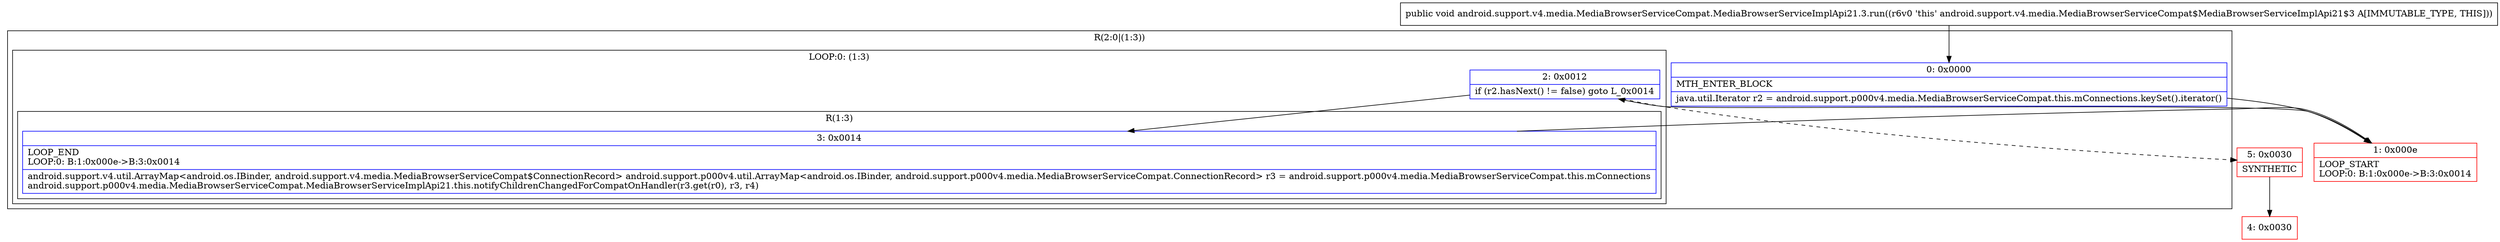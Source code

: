 digraph "CFG forandroid.support.v4.media.MediaBrowserServiceCompat.MediaBrowserServiceImplApi21.3.run()V" {
subgraph cluster_Region_982040363 {
label = "R(2:0|(1:3))";
node [shape=record,color=blue];
Node_0 [shape=record,label="{0\:\ 0x0000|MTH_ENTER_BLOCK\l|java.util.Iterator r2 = android.support.p000v4.media.MediaBrowserServiceCompat.this.mConnections.keySet().iterator()\l}"];
subgraph cluster_LoopRegion_853665216 {
label = "LOOP:0: (1:3)";
node [shape=record,color=blue];
Node_2 [shape=record,label="{2\:\ 0x0012|if (r2.hasNext() != false) goto L_0x0014\l}"];
subgraph cluster_Region_1123390301 {
label = "R(1:3)";
node [shape=record,color=blue];
Node_3 [shape=record,label="{3\:\ 0x0014|LOOP_END\lLOOP:0: B:1:0x000e\-\>B:3:0x0014\l|android.support.v4.util.ArrayMap\<android.os.IBinder, android.support.v4.media.MediaBrowserServiceCompat$ConnectionRecord\> android.support.p000v4.util.ArrayMap\<android.os.IBinder, android.support.p000v4.media.MediaBrowserServiceCompat.ConnectionRecord\> r3 = android.support.p000v4.media.MediaBrowserServiceCompat.this.mConnections\landroid.support.p000v4.media.MediaBrowserServiceCompat.MediaBrowserServiceImplApi21.this.notifyChildrenChangedForCompatOnHandler(r3.get(r0), r3, r4)\l}"];
}
}
}
Node_1 [shape=record,color=red,label="{1\:\ 0x000e|LOOP_START\lLOOP:0: B:1:0x000e\-\>B:3:0x0014\l}"];
Node_4 [shape=record,color=red,label="{4\:\ 0x0030}"];
Node_5 [shape=record,color=red,label="{5\:\ 0x0030|SYNTHETIC\l}"];
MethodNode[shape=record,label="{public void android.support.v4.media.MediaBrowserServiceCompat.MediaBrowserServiceImplApi21.3.run((r6v0 'this' android.support.v4.media.MediaBrowserServiceCompat$MediaBrowserServiceImplApi21$3 A[IMMUTABLE_TYPE, THIS])) }"];
MethodNode -> Node_0;
Node_0 -> Node_1;
Node_2 -> Node_3;
Node_2 -> Node_5[style=dashed];
Node_3 -> Node_1;
Node_1 -> Node_2;
Node_5 -> Node_4;
}

